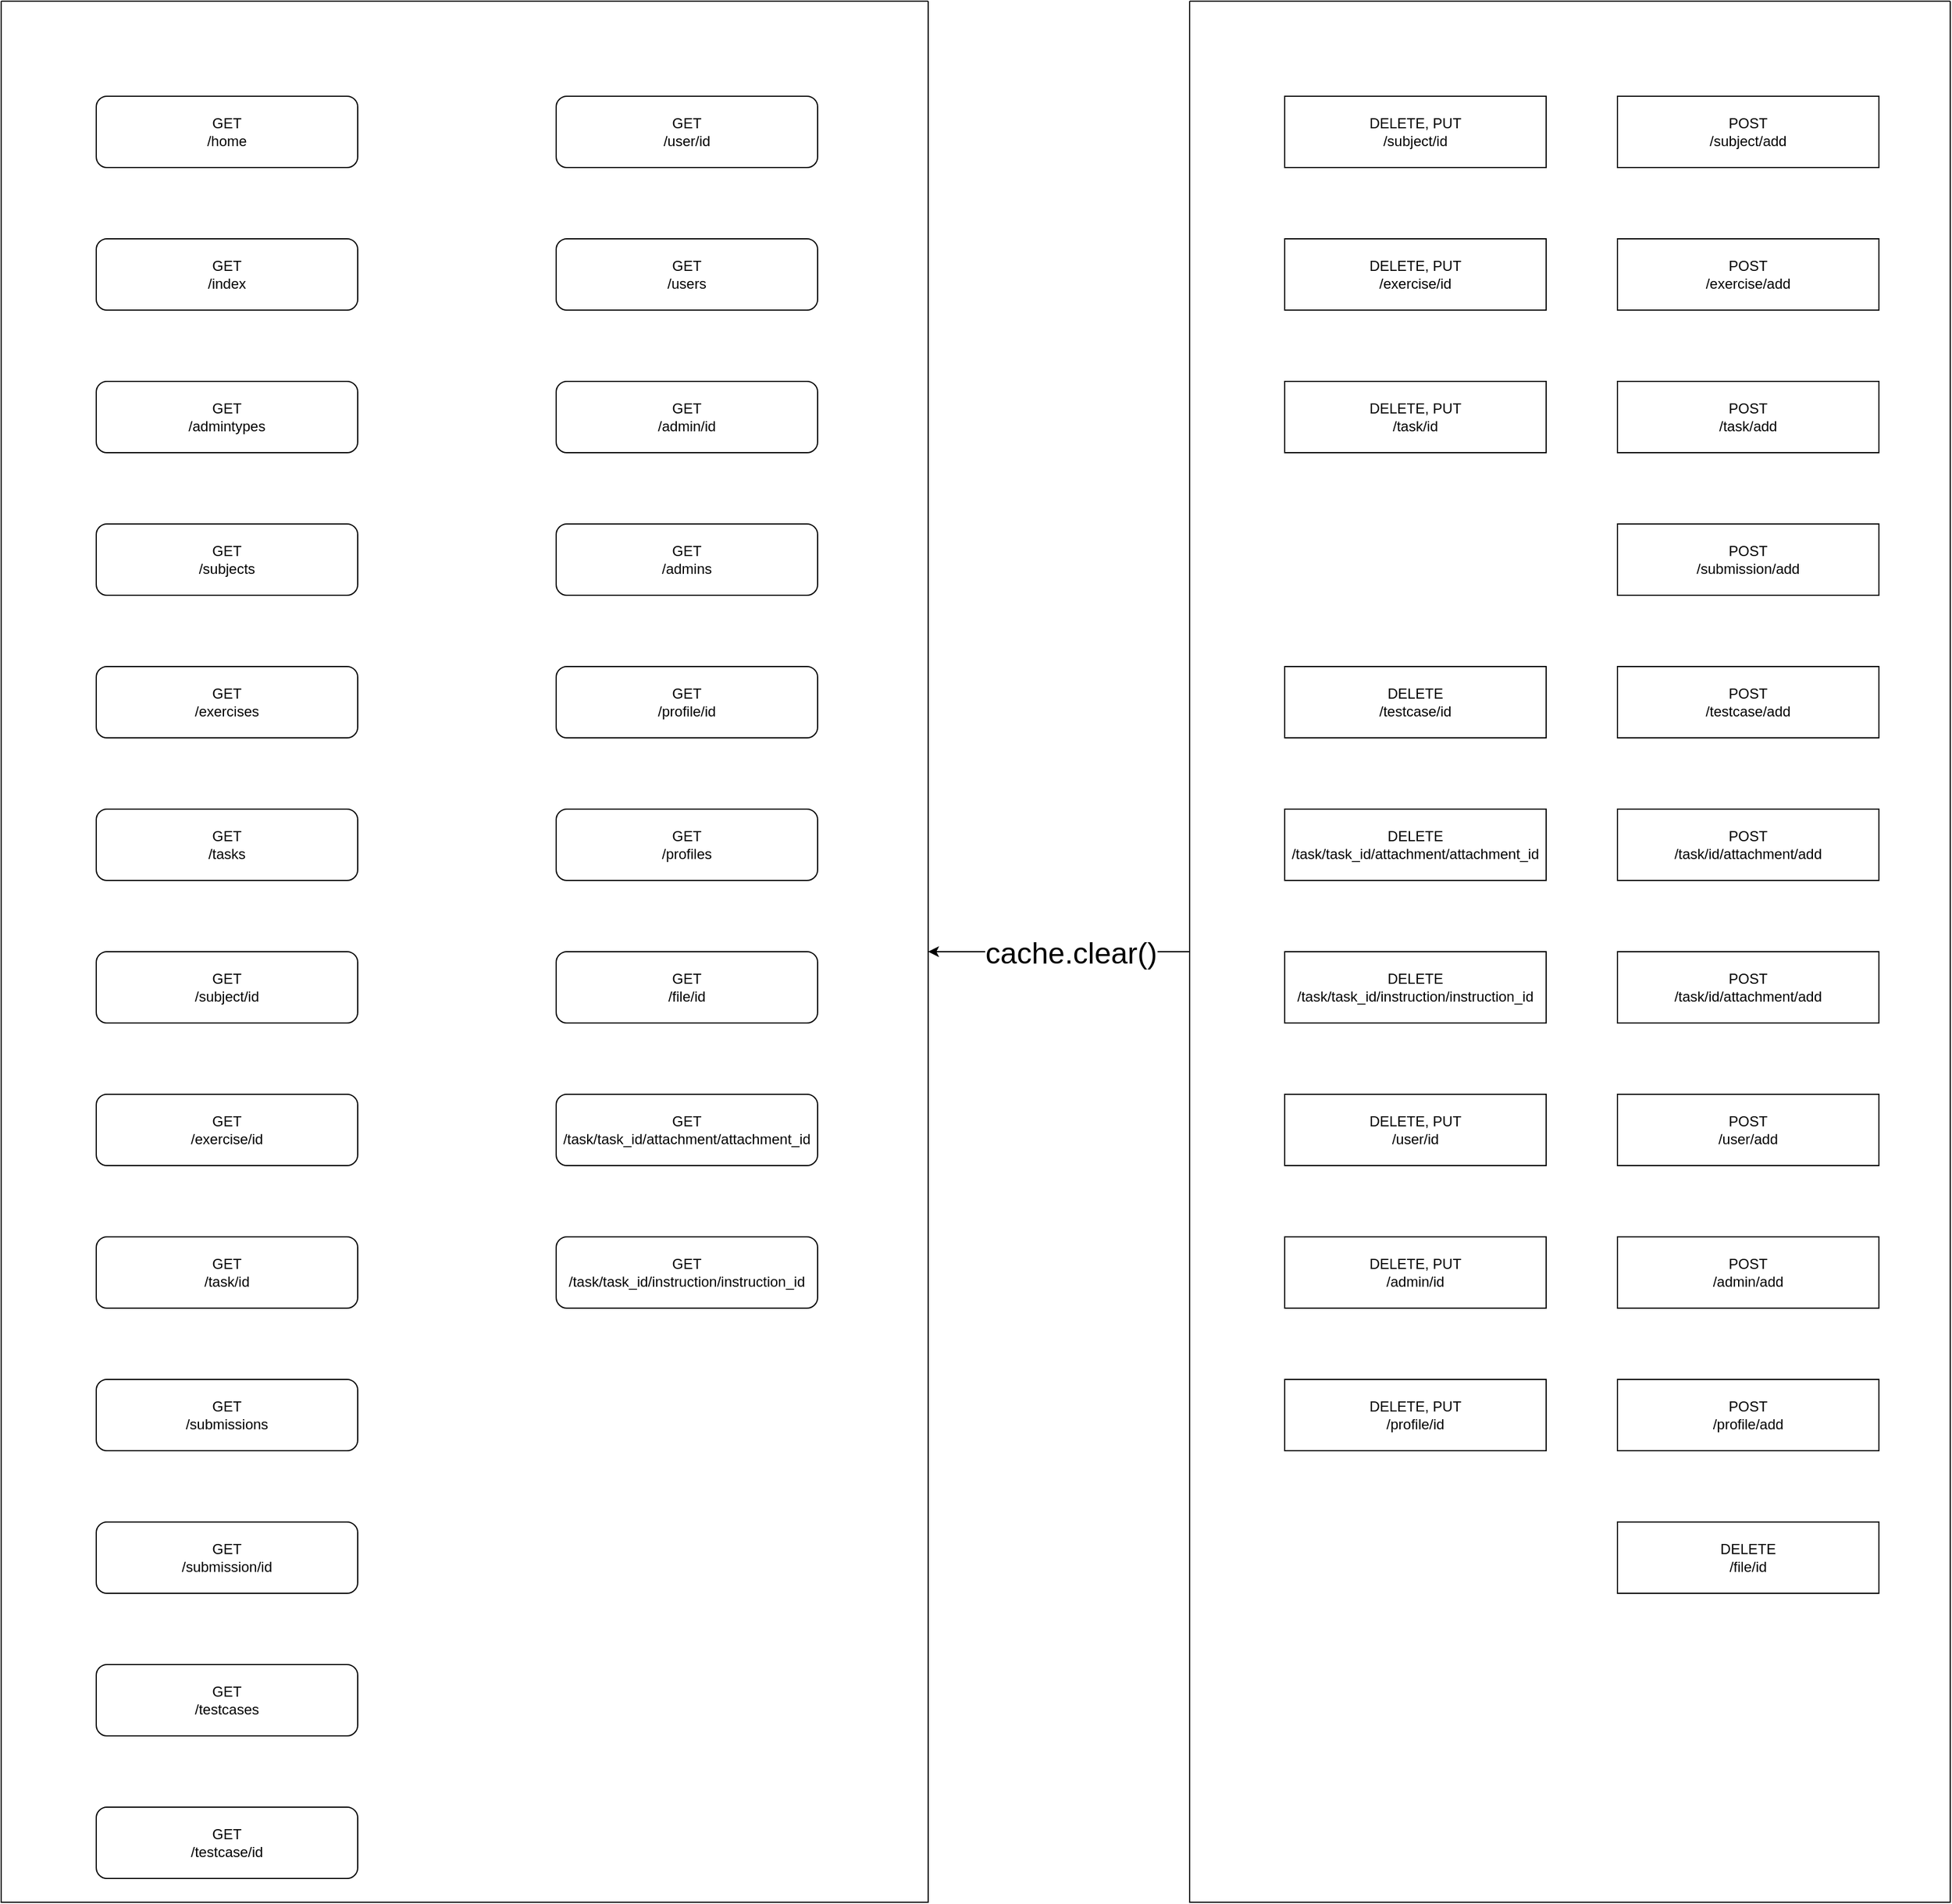 <mxfile version="20.5.3" type="embed"><diagram name="Seite-1" id="0b6pMwF9IUobV9L8IJvM"><mxGraphModel dx="-893" dy="510" grid="1" gridSize="10" guides="1" tooltips="1" connect="1" arrows="1" fold="1" page="1" pageScale="1" pageWidth="827" pageHeight="1169" math="0" shadow="0"><root><mxCell id="0"/><mxCell id="1" parent="0"/><mxCell id="88" value="" style="swimlane;startSize=0;rounded=0;fillColor=default;" parent="1" vertex="1"><mxGeometry x="1720" y="80" width="780" height="1600" as="geometry"/></mxCell><mxCell id="36" value="GET&lt;br&gt;/task/task_id/attachment/attachment_id" style="rounded=1;whiteSpace=wrap;html=1;" parent="88" vertex="1"><mxGeometry x="467" y="920" width="220" height="60" as="geometry"/></mxCell><mxCell id="37" value="GET&lt;br&gt;/task/task_id/instruction/instruction_id" style="rounded=1;whiteSpace=wrap;html=1;" parent="88" vertex="1"><mxGeometry x="467" y="1040" width="220" height="60" as="geometry"/></mxCell><mxCell id="38" value="GET&lt;br&gt;/file/id" style="rounded=1;whiteSpace=wrap;html=1;" parent="88" vertex="1"><mxGeometry x="467" y="800" width="220" height="60" as="geometry"/></mxCell><mxCell id="42" value="GET&lt;br&gt;/admin/id" style="rounded=1;whiteSpace=wrap;html=1;" parent="88" vertex="1"><mxGeometry x="467" y="320" width="220" height="60" as="geometry"/></mxCell><mxCell id="52" value="GET&lt;br&gt;/admins" style="rounded=1;whiteSpace=wrap;html=1;" parent="88" vertex="1"><mxGeometry x="467" y="440" width="220" height="60" as="geometry"/></mxCell><mxCell id="53" value="GET&lt;br&gt;/users" style="rounded=1;whiteSpace=wrap;html=1;" parent="88" vertex="1"><mxGeometry x="467" y="200" width="220" height="60" as="geometry"/></mxCell><mxCell id="54" value="GET&lt;br&gt;/user/id" style="rounded=1;whiteSpace=wrap;html=1;" parent="88" vertex="1"><mxGeometry x="467" y="80" width="220" height="60" as="geometry"/></mxCell><mxCell id="59" value="GET&lt;br&gt;/home" style="rounded=1;whiteSpace=wrap;html=1;" parent="88" vertex="1"><mxGeometry x="80" y="80" width="220" height="60" as="geometry"/></mxCell><mxCell id="60" value="GET&lt;br&gt;/index" style="rounded=1;whiteSpace=wrap;html=1;" parent="88" vertex="1"><mxGeometry x="80" y="200" width="220" height="60" as="geometry"/></mxCell><mxCell id="61" value="GET&lt;br&gt;/profile/id" style="rounded=1;whiteSpace=wrap;html=1;" parent="88" vertex="1"><mxGeometry x="467" y="560" width="220" height="60" as="geometry"/></mxCell><mxCell id="62" value="GET&lt;br&gt;/profiles" style="rounded=1;whiteSpace=wrap;html=1;" parent="88" vertex="1"><mxGeometry x="467" y="680" width="220" height="60" as="geometry"/></mxCell><mxCell id="76" value="GET&lt;br&gt;/exercises" style="rounded=1;whiteSpace=wrap;html=1;" parent="88" vertex="1"><mxGeometry x="80" y="560" width="220" height="60" as="geometry"/></mxCell><mxCell id="77" value="GET&lt;br&gt;/tasks" style="rounded=1;whiteSpace=wrap;html=1;" parent="88" vertex="1"><mxGeometry x="80" y="680" width="220" height="60" as="geometry"/></mxCell><mxCell id="78" value="GET&lt;br&gt;/subjects" style="rounded=1;whiteSpace=wrap;html=1;" parent="88" vertex="1"><mxGeometry x="80" y="440" width="220" height="60" as="geometry"/></mxCell><mxCell id="85" value="GET&lt;br&gt;/exercise/id" style="rounded=1;whiteSpace=wrap;html=1;" parent="88" vertex="1"><mxGeometry x="80" y="920" width="220" height="60" as="geometry"/></mxCell><mxCell id="86" value="GET&lt;br&gt;/task/id" style="rounded=1;whiteSpace=wrap;html=1;" parent="88" vertex="1"><mxGeometry x="80" y="1040" width="220" height="60" as="geometry"/></mxCell><mxCell id="87" value="GET&lt;br&gt;/subject/id" style="rounded=1;whiteSpace=wrap;html=1;" parent="88" vertex="1"><mxGeometry x="80" y="800" width="220" height="60" as="geometry"/></mxCell><mxCell id="95" value="GET&lt;br&gt;/submissions" style="rounded=1;whiteSpace=wrap;html=1;" parent="88" vertex="1"><mxGeometry x="80" y="1160" width="220" height="60" as="geometry"/></mxCell><mxCell id="96" value="GET&lt;br&gt;/submission/id" style="rounded=1;whiteSpace=wrap;html=1;" parent="88" vertex="1"><mxGeometry x="80" y="1280" width="220" height="60" as="geometry"/></mxCell><mxCell id="100" value="GET&lt;br&gt;/testcases" style="rounded=1;whiteSpace=wrap;html=1;" parent="88" vertex="1"><mxGeometry x="80" y="1400" width="220" height="60" as="geometry"/></mxCell><mxCell id="101" value="GET&lt;br&gt;/testcase/id" style="rounded=1;whiteSpace=wrap;html=1;" parent="88" vertex="1"><mxGeometry x="80" y="1520" width="220" height="60" as="geometry"/></mxCell><mxCell id="113" value="GET&lt;br&gt;/admintypes" style="rounded=1;whiteSpace=wrap;html=1;" parent="88" vertex="1"><mxGeometry x="80" y="320" width="220" height="60" as="geometry"/></mxCell><mxCell id="119" style="edgeStyle=orthogonalEdgeStyle;rounded=0;orthogonalLoop=1;jettySize=auto;html=1;entryX=1;entryY=0.5;entryDx=0;entryDy=0;" edge="1" parent="1" source="117" target="88"><mxGeometry relative="1" as="geometry"/></mxCell><mxCell id="120" value="&lt;font style=&quot;font-size: 25px;&quot;&gt;cache.clear()&lt;/font&gt;" style="edgeLabel;html=1;align=center;verticalAlign=middle;resizable=0;points=[];" vertex="1" connectable="0" parent="119"><mxGeometry x="0.158" y="-5" relative="1" as="geometry"><mxPoint x="27" y="5" as="offset"/></mxGeometry></mxCell><mxCell id="117" value="" style="swimlane;startSize=0;" vertex="1" parent="1"><mxGeometry x="2720" y="80" width="640" height="1600" as="geometry"/></mxCell><mxCell id="89" value="DELETE, PUT&lt;br&gt;/subject/id" style="rounded=0;whiteSpace=wrap;html=1;" parent="117" vertex="1"><mxGeometry x="80" y="80" width="220" height="60" as="geometry"/></mxCell><mxCell id="90" value="POST&lt;br&gt;/subject/add" style="rounded=0;whiteSpace=wrap;html=1;" parent="117" vertex="1"><mxGeometry x="360" y="80" width="220" height="60" as="geometry"/></mxCell><mxCell id="91" value="DELETE, PUT&lt;br&gt;/exercise/id" style="rounded=0;whiteSpace=wrap;html=1;" parent="117" vertex="1"><mxGeometry x="80" y="200" width="220" height="60" as="geometry"/></mxCell><mxCell id="92" value="POST&lt;br&gt;/exercise/add" style="rounded=0;whiteSpace=wrap;html=1;" parent="117" vertex="1"><mxGeometry x="360" y="200" width="220" height="60" as="geometry"/></mxCell><mxCell id="93" value="DELETE, PUT&lt;br&gt;/task/id" style="rounded=0;whiteSpace=wrap;html=1;" parent="117" vertex="1"><mxGeometry x="80" y="320" width="220" height="60" as="geometry"/></mxCell><mxCell id="94" value="POST&lt;br&gt;/task/add" style="rounded=0;whiteSpace=wrap;html=1;" parent="117" vertex="1"><mxGeometry x="360" y="320" width="220" height="60" as="geometry"/></mxCell><mxCell id="97" value="POST&lt;br&gt;/submission/add" style="rounded=0;whiteSpace=wrap;html=1;" parent="117" vertex="1"><mxGeometry x="360" y="440" width="220" height="60" as="geometry"/></mxCell><mxCell id="98" value="POST&lt;br&gt;/testcase/add" style="rounded=0;whiteSpace=wrap;html=1;" parent="117" vertex="1"><mxGeometry x="360" y="560" width="220" height="60" as="geometry"/></mxCell><mxCell id="102" value="DELETE&lt;br&gt;/testcase/id" style="rounded=0;whiteSpace=wrap;html=1;" parent="117" vertex="1"><mxGeometry x="80" y="560" width="220" height="60" as="geometry"/></mxCell><mxCell id="114" value="POST&lt;br&gt;/task/id/attachment/add" style="rounded=0;whiteSpace=wrap;html=1;" parent="117" vertex="1"><mxGeometry x="360" y="680" width="220" height="60" as="geometry"/></mxCell><mxCell id="115" value="POST&lt;br&gt;/task/id/attachment/add" style="rounded=0;whiteSpace=wrap;html=1;" parent="117" vertex="1"><mxGeometry x="360" y="800" width="220" height="60" as="geometry"/></mxCell><mxCell id="116" value="DELETE&lt;br&gt;/task/task_id/attachment/attachment_id" style="rounded=0;whiteSpace=wrap;html=1;" parent="117" vertex="1"><mxGeometry x="80" y="680" width="220" height="60" as="geometry"/></mxCell><mxCell id="47" value="DELETE&lt;br&gt;/task/task_id/instruction/instruction_id" style="rounded=0;whiteSpace=wrap;html=1;fillColor=default;" parent="117" vertex="1"><mxGeometry x="80" y="800" width="220" height="60" as="geometry"/></mxCell><mxCell id="56" value="DELETE, PUT&lt;br&gt;/user/id" style="rounded=0;whiteSpace=wrap;html=1;" parent="117" vertex="1"><mxGeometry x="80" y="920" width="220" height="60" as="geometry"/></mxCell><mxCell id="63" value="POST&lt;br&gt;/user/add" style="rounded=0;whiteSpace=wrap;html=1;" parent="117" vertex="1"><mxGeometry x="360" y="920" width="220" height="60" as="geometry"/></mxCell><mxCell id="43" value="DELETE, PUT&lt;br&gt;/admin/id" style="rounded=0;whiteSpace=wrap;html=1;" parent="117" vertex="1"><mxGeometry x="80" y="1040" width="220" height="60" as="geometry"/></mxCell><mxCell id="66" value="POST&lt;br&gt;/admin/add" style="rounded=0;whiteSpace=wrap;html=1;" parent="117" vertex="1"><mxGeometry x="360" y="1040" width="220" height="60" as="geometry"/></mxCell><mxCell id="71" value="DELETE, PUT&lt;br&gt;/profile/id" style="rounded=0;whiteSpace=wrap;html=1;" parent="117" vertex="1"><mxGeometry x="80" y="1160" width="220" height="60" as="geometry"/></mxCell><mxCell id="69" value="POST&lt;br&gt;/profile/add" style="rounded=0;whiteSpace=wrap;html=1;" parent="117" vertex="1"><mxGeometry x="360" y="1160" width="220" height="60" as="geometry"/></mxCell><mxCell id="40" value="DELETE&lt;br&gt;/file/id" style="rounded=0;whiteSpace=wrap;html=1;" parent="117" vertex="1"><mxGeometry x="360" y="1280" width="220" height="60" as="geometry"/></mxCell></root></mxGraphModel></diagram></mxfile>